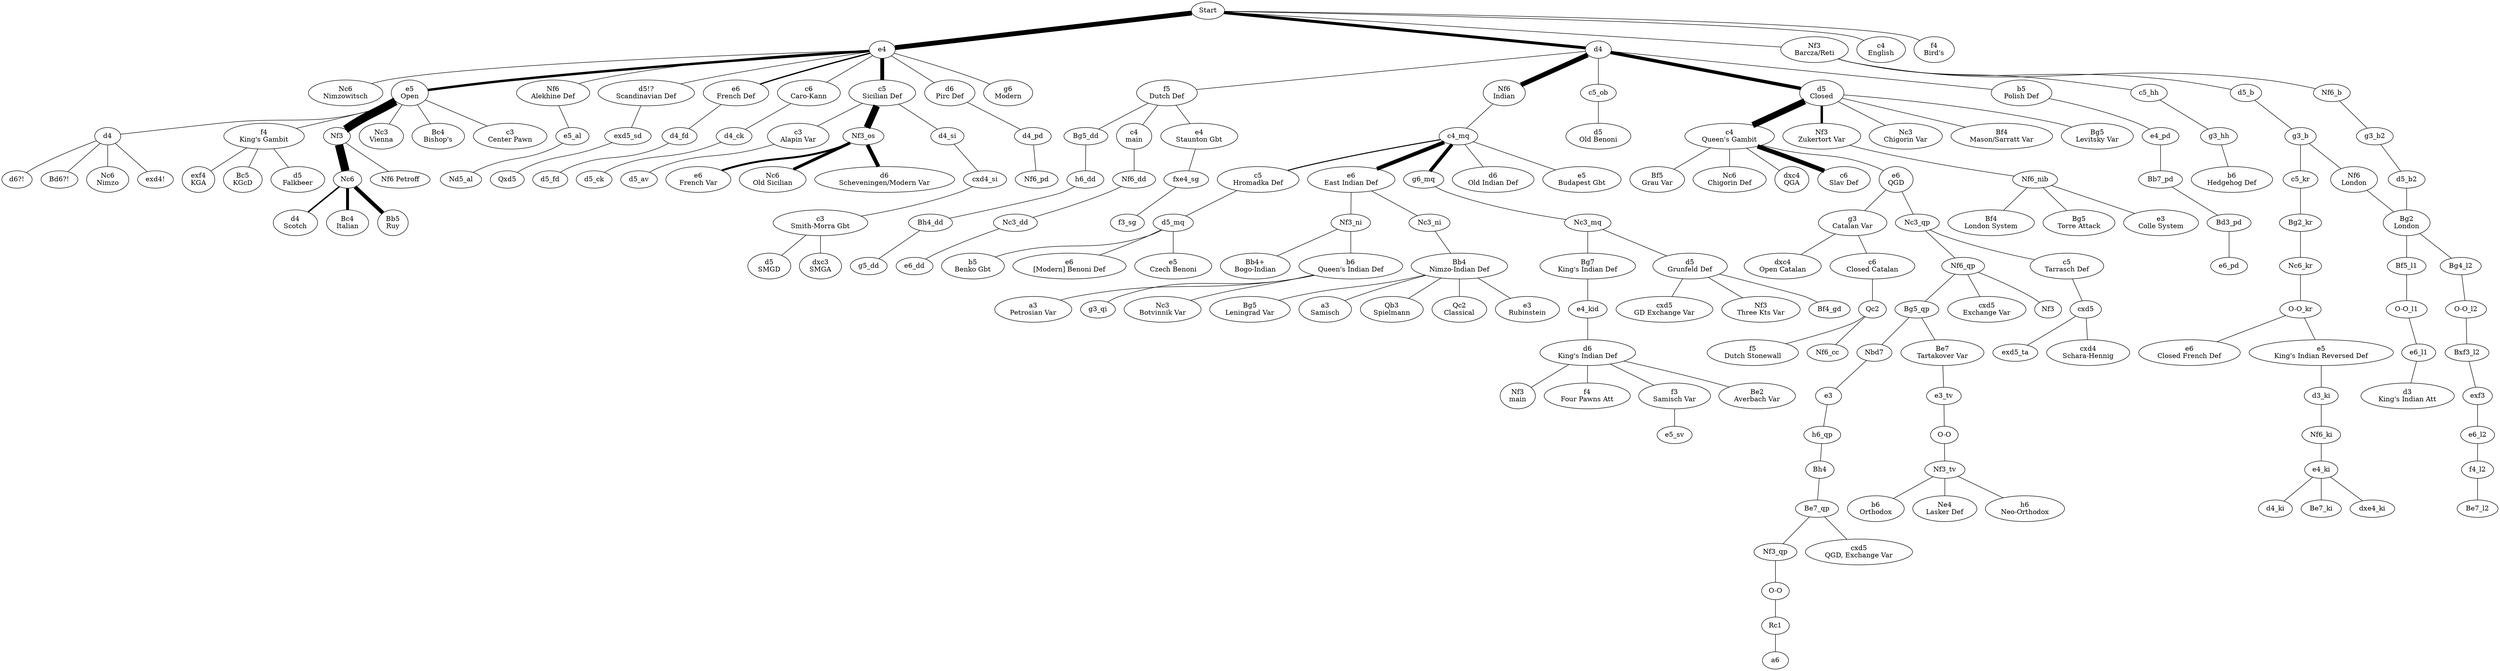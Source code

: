 graph {

Start -- e4 [weight=4 penwidth=10]

e5[label="e5\nOpen"]
e4 -- e5 [penwidth=5]
e5 -- Nf3 [penwidth=17]
e5 -- "Nc3\nVienna"
e5 -- "Bc4\nBishop's"
e5 -- "c3\nCenter Pawn"

d4_pn[label=d4]
e5 -- d4_pn
d4_pn -- "d6?!"

d4_pn -- "Bd6?!"

d4_pn -- "Nc6\nNimzo"

d4_pn -- "exd4!"


e5 -- "f4\nKing's Gambit" -- "exf4\nKGA"

"f4\nKing's Gambit" -- "Bc5\nKGcD"
"f4\nKing's Gambit" -- "d5\nFalkbeer"

Nf3 -- Nc6 [penwidth=17] // main line p. 40

//////// P ////////

Nf3 -- "Nf6 Petroff"

Nc6 -- "Bb5\nRuy" [penwidth=8]

//////// S ////////

Nc6 -- "d4\nScotch" [penwidth=3]

Nc6 -- "Bc4\nItalian" [penwidth=6]



////////////////////////// CLASSICAL QUEEN PAWN ///////////////

d5_qp[label="d5\nClosed"]
Start -- d4 [penwidth=6]
d4 -- d5_qp [penwidth=7 weight=2]
d5_qp -- "Nc3\nChigorin Var"
d5_qp -- "Bf4\nMason/Sarratt Var"
d5_qp -- "Bg5\nLevitsky Var"
d5_qp -- "c4\nQueen's Gambit" [penwidth=13]

"c4\nQueen's Gambit" -- "dxc4\nQGA"
"c4\nQueen's Gambit" -- "c6\nSlav Def" [penwidth=9]
"c4\nQueen's Gambit" -- "e6\nQGD"
"c4\nQueen's Gambit" -- "Bf5\nGrau Var"
"c4\nQueen's Gambit" -- "Nc6\nChigorin Def"

"e6\nQGD" -- Nc3_qp

"e6\nQGD" -- "g3\nCatalan Var" -- "dxc4\nOpen Catalan"
"g3\nCatalan Var" -- "c6\nClosed Catalan" -- Qc2 -- Nf6_cc
Qc2 -- "f5\nDutch Stonewall"

Nc3_qp -- Nf6_qp

Nc3_qp -- "c5\nTarrasch Def" -- cxd5 -- "cxd4\nSchara-Hennig"
cxd5 -- exd5_ta

Nf6_qp -- "cxd5\nExchange Var"
Nf6_qp -- "Nf3\n"
Nf6_qp -- Bg5_qp

oo_tv[label="O-O"]
Bg5_qp -- "Be7\nTartakover Var" -- e3_tv -- oo_tv -- Nf3_tv
Nf3_tv -- "Ne4\nLasker Def"
Nf3_tv -- "h6\nNeo-Orthodox"
Nf3_tv -- "b6\nOrthodox"

Bg5_qp -- Nbd7 -- e3 -- h6_qp -- Bh4 -- Be7_qp -- Nf3_qp

Be7_qp -- "cxd5\nQGD, Exchange Var"

ooqp[label="O-O"]
Nf3_qp -- ooqp -- Rc1 -- a6

/////////////// MODERN KING PAWN ///////////////

e4 -- "Nf6\nAlekhine Def" -- e5_al -- Nd5_al

e4 -- "d5!?\nScandinavian Def" -- exd5_sd -- Qxd5

e4 -- "e6\nFrench Def" [penwidth=2.6]
"e6\nFrench Def" -- d4_fd -- d5_fd

e4 -- "c6\nCaro-Kann" -- d4_ck -- d5_ck

e4 -- "c5\nSicilian Def" [penwidth=8]
"c5\nSicilian Def" -- d4_si -- cxd4_si -- "c3\nSmith-Morra Gbt"
"c3\nSmith-Morra Gbt" -- "d5\nSMGD"
"c3\nSmith-Morra Gbt" -- "dxc3\nSMGA"

"c5\nSicilian Def" -- "c3\nAlapin Var" -- d5_av

"c5\nSicilian Def" -- Nf3_os [penwidth=14]
Nf3_os -- "d6\nScheveningen/Modern Var" [penwidth=8]

e6_os[label="e6\nFrench Var"]
Nf3_os -- e6_os [penwidth=4]


Nc6_os[label="Nc6\nOld Sicilian"]
Nf3_os -- Nc6_os [penwidth=6]

/////////////// MODERN QUEEN PAWN ///////////////

d4 -- "b5\nPolish Def" -- e4_pd -- Bb7_pd -- Bd3_pd -- e6_pd

d4 -- "f5\nDutch Def"
"f5\nDutch Def" -- "e4\nStaunton Gbt" -- fxe4_sg -- f3_sg
"f5\nDutch Def" -- Bg5_dd -- h6_dd -- Bh4_dd -- g5_dd
"f5\nDutch Def" -- "c4\nmain" -- Nf6_dd -- Nc3_dd -- e6_dd

Nf6_mq[label="Nf6\nIndian"]
d4 -- Nf6_mq [penwidth=10]
Nf6_mq -- c4_mq
c4_mq -- "e5\nBudapest Gbt"
c5_mq[label="c5\nHromadka Def"]
c4_mq -- c5_mq[penwidth=2]
c5_mq -- d5_mq -- "b5\nBenko Gbt"
d5_mq -- "e6\n[Modern] Benoni Def"
d5_mq -- "e5\nCzech Benoni"
Bb4_ni[label="Bb4\nNimzo-Indian Def"]
e6_ni[label="e6\nEast Indian Def"]
c4_mq -- e6_ni [penwidth=8]
e6_ni -- Nc3_ni -- Bb4_ni 

Bb4_ni -- "Bg5\nLeningrad Var"
Bb4_ni -- "a3\nSamisch"
Bb4_ni -- "Qb3\nSpielmann"
Bb4_ni -- "Qc2\nClassical"
Bb4_ni -- "e3\nRubinstein"

e6_ni -- Nf3_ni -- "Bb4+\nBogo-Indian"

Nf3_ni -- "b6\nQueen's Indian Def"
"b6\nQueen's Indian Def" -- "Nc3\nBotvinnik Var"
"b6\nQueen's Indian Def" -- "a3\nPetrosian Var"
"b6\nQueen's Indian Def" -- g3_qi

c4_mq -- g6_mq [penwidth=7]
g6_mq -- Nc3_mq -- "d5\nGrunfeld Def"
"d5\nGrunfeld Def" -- "cxd5\nGD Exchange Var"
"d5\nGrunfeld Def" -- "Nf3\nThree Kts Var"
"d5\nGrunfeld Def" -- Bf4_gd

/////////////// CHAPTER SEVEN ///////////////

Start -- "Nf3\nBarcza/Reti" -- d5_b -- g3_b -- "Nf6\nLondon" -- "Bg2\nLondon" -- Bf5_l1 -- "O-O_l1" -- e6_l1 -- "d3\nKing's Indian Att"

"Nf3\nBarcza/Reti" -- Nf6_b -- g3_b2 -- d5_b2 -- "Bg2\nLondon" -- Bg4_l2 -- "O-O_l2" -- Bxf3_l2 -- exf3 -- e6_l2 -- f4_l2 -- Be7_l2

g3_b -- c5_kr -- Bg2_kr -- Nc6_kr -- "O-O_kr" -- "e5\nKing's Indian Reversed Def" -- d3_ki -- Nf6_ki -- e4_ki

e4_ki -- dxe4_ki
e4_ki -- d4_ki
e4_ki -- Be7_ki

"O-O_kr" -- "e6\nClosed French Def"

"Nf3\nBarcza/Reti" -- c5_hh -- g3_hh -- "b6\nHedgehog Def"

/////////////// CHAPTER EIGHT ///////////////

Bg7_kid[label="Bg7\nKing's Indian Def"]
Nc3_mq -- Bg7_kid -- e4_kid -- "d6\nKing's Indian Def"

"d6\nKing's Indian Def" -- "f4\nFour Pawns Att"
"d6\nKing's Indian Def" -- "f3\nSamisch Var" -- e5_sv
"d6\nKing's Indian Def" -- "Be2\nAverbach Var"
"d6\nKing's Indian Def" -- "Nf3\nmain"

/////////////// CHAPTER NINE ///////////////

e4 -- "d6\nPirc Def" -- d4_pd -- Nf6_pd


/////////////////////////// WIKIPEDIA

e4 -- "g6\nModern"
e4 -- "Nc6\nNimzowitsch"

Nf3_nib[label="Nf3\nZukertort Var"]
d5_qp -- Nf3_nib [penwidth=5]
Nf3_nib -- Nf6_nib
Nf6_nib -- "e3\nColle System"
Nf6_nib -- "Bf4\nLondon System"
Nf6_nib -- "Bg5\nTorre Attack"

d4 -- c5_ob -- "d5\nOld Benoni"

c4_mq -- "d6\nOld Indian Def"

///////////// CHESSTREE

Start -- "c4\nEnglish"
Start -- "f4\nBird's"

}
